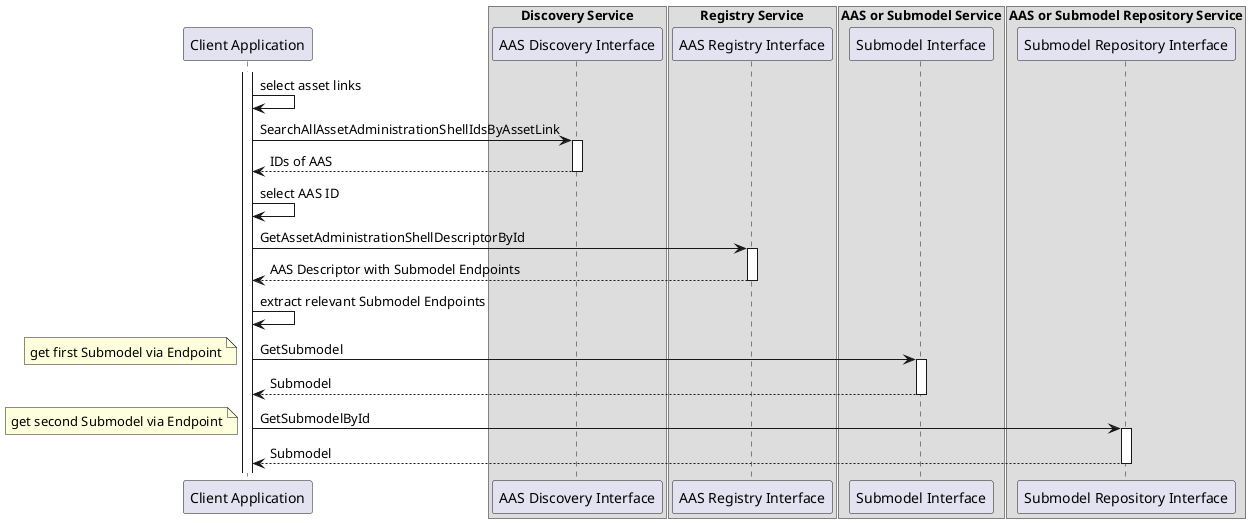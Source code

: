 @startuml
participant Client as "Client Application"


box "Discovery Service"
  participant AASDiscovery as "AAS Discovery Interface"
end box

box "Registry Service"
   participant AASRegistry as "AAS Registry Interface"
end box

box "AAS or Submodel Service"
  participant iSM as "Submodel Interface"
end box

box "AAS or Submodel Repository Service"
  participant SMRepo as "Submodel Repository Interface"
end box

activate Client
Client -> Client : select asset links

Client -> AASDiscovery: SearchAllAssetAdministrationShellIdsByAssetLink
activate AASDiscovery
Client <-- AASDiscovery : IDs of AAS
deactivate AASDiscovery
Client -> Client : select AAS ID


Client -> AASRegistry : GetAssetAdministrationShellDescriptorById
activate AASRegistry
Client <-- AASRegistry : AAS Descriptor with Submodel Endpoints
deactivate AASRegistry
Client -> Client : extract relevant Submodel Endpoints


Client -> iSM : GetSubmodel
activate iSM
note left
get first Submodel via Endpoint
end note
Client <-- iSM : Submodel
deactivate iSM

Client -> SMRepo: GetSubmodelById
activate SMRepo
note left
get second Submodel via Endpoint
end note
Client <-- SMRepo : Submodel
deactivate SMRepo

@enduml